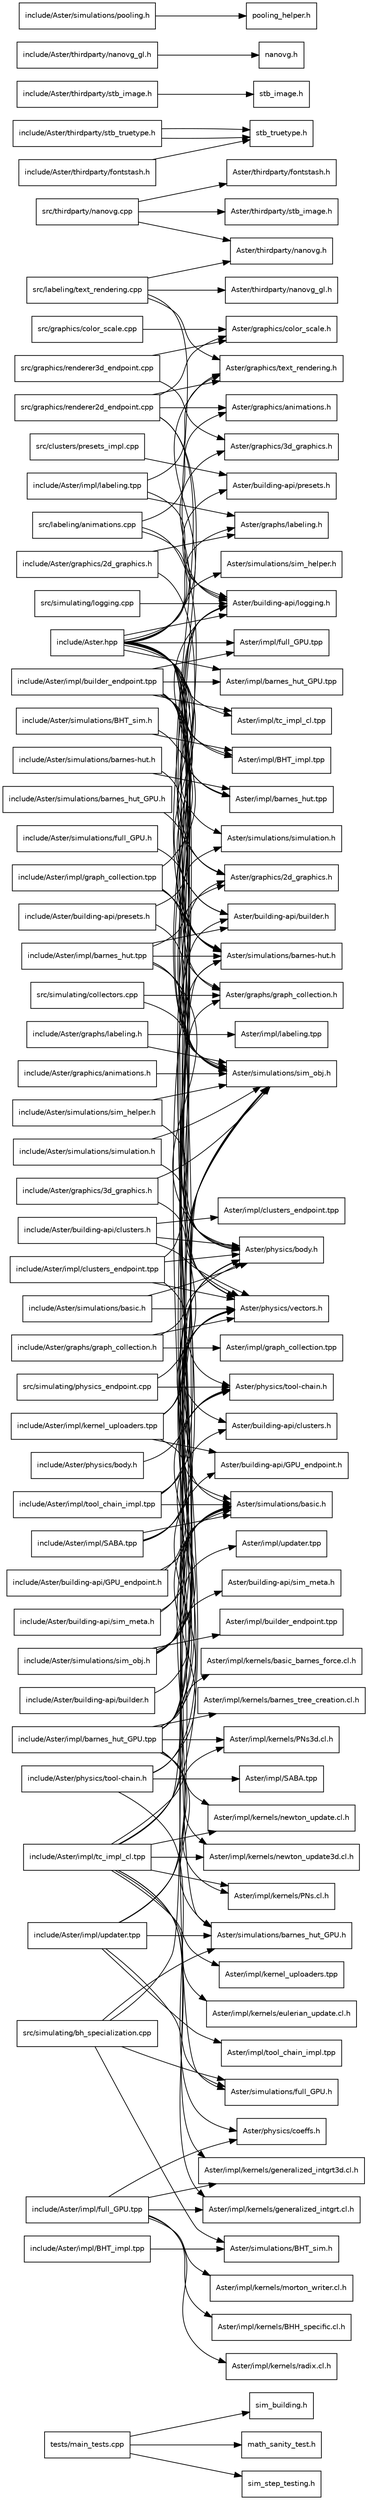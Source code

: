 digraph Dependencies {
  rankdir=LR;
  node [shape=box, fontname="Helvetica", fontsize=10];
  "tests/main_tests.cpp" -> "sim_building.h";
  "tests/main_tests.cpp" -> "math_sanity_test.h";
  "tests/main_tests.cpp" -> "sim_step_testing.h";
  "include/Aster.hpp" -> "Aster/graphics/3d_graphics.h";
  "include/Aster.hpp" -> "Aster/graphics/2d_graphics.h";
  "include/Aster.hpp" -> "Aster/graphics/text_rendering.h";
  "include/Aster.hpp" -> "Aster/physics/body.h";
  "include/Aster.hpp" -> "Aster/physics/vectors.h";
  "include/Aster.hpp" -> "Aster/physics/tool-chain.h";
  "include/Aster.hpp" -> "Aster/graphs/labeling.h";
  "include/Aster.hpp" -> "Aster/building-api/builder.h";
  "include/Aster.hpp" -> "Aster/building-api/presets.h";
  "include/Aster.hpp" -> "Aster/building-api/logging.h";
  "include/Aster.hpp" -> "Aster/simulations/sim_helper.h";
  "include/Aster.hpp" -> "Aster/simulations/sim_obj.h";
  "include/Aster.hpp" -> "Aster/simulations/barnes-hut.h";
  "include/Aster.hpp" -> "Aster/simulations/barnes_hut_GPU.h";
  "include/Aster.hpp" -> "Aster/simulations/simulation.h";
  "include/Aster.hpp" -> "Aster/simulations/full_GPU.h";
  "include/Aster.hpp" -> "Aster/impl/tc_impl_cl.tpp";
  "include/Aster.hpp" -> "Aster/impl/barnes_hut.tpp";
  "include/Aster.hpp" -> "Aster/impl/full_GPU.tpp";
  "include/Aster.hpp" -> "Aster/impl/BHT_impl.tpp";
  "include/Aster.hpp" -> "Aster/impl/barnes_hut_GPU.tpp";
  "include/Aster/thirdparty/stb_truetype.h" -> "stb_truetype.h";
  "include/Aster/thirdparty/stb_truetype.h" -> "stb_truetype.h";
  "include/Aster/thirdparty/stb_image.h" -> "stb_image.h";
  "include/Aster/thirdparty/nanovg_gl.h" -> "nanovg.h";
  "include/Aster/thirdparty/fontstash.h" -> "stb_truetype.h";
  "include/Aster/physics/body.h" -> "Aster/physics/vectors.h";
  "include/Aster/physics/tool-chain.h" -> "Aster/physics/body.h";
  "include/Aster/physics/tool-chain.h" -> "Aster/physics/coeffs.h";
  "include/Aster/physics/tool-chain.h" -> "Aster/simulations/basic.h";
  "include/Aster/physics/tool-chain.h" -> "Aster/impl/SABA.tpp";
  "include/Aster/graphics/animations.h" -> "Aster/simulations/sim_obj.h";
  "include/Aster/graphics/3d_graphics.h" -> "Aster/physics/vectors.h";
  "include/Aster/graphics/3d_graphics.h" -> "Aster/simulations/sim_obj.h";
  "include/Aster/graphics/2d_graphics.h" -> "Aster/simulations/sim_obj.h";
  "include/Aster/graphics/2d_graphics.h" -> "Aster/graphs/labeling.h";
  "include/Aster/impl/updater.tpp" -> "Aster/simulations/basic.h";
  "include/Aster/impl/updater.tpp" -> "Aster/impl/tool_chain_impl.tpp";
  "include/Aster/impl/updater.tpp" -> "Aster/simulations/barnes-hut.h";
  "include/Aster/impl/updater.tpp" -> "Aster/simulations/barnes_hut_GPU.h";
  "include/Aster/impl/updater.tpp" -> "Aster/simulations/full_GPU.h";
  "include/Aster/impl/barnes_hut_GPU.tpp" -> "Aster/simulations/sim_obj.h";
  "include/Aster/impl/barnes_hut_GPU.tpp" -> "Aster/building-api/builder.h";
  "include/Aster/impl/barnes_hut_GPU.tpp" -> "Aster/graphics/2d_graphics.h";
  "include/Aster/impl/barnes_hut_GPU.tpp" -> "Aster/physics/vectors.h";
  "include/Aster/impl/barnes_hut_GPU.tpp" -> "Aster/physics/body.h";
  "include/Aster/impl/barnes_hut_GPU.tpp" -> "Aster/simulations/barnes_hut_GPU.h";
  "include/Aster/impl/barnes_hut_GPU.tpp" -> "Aster/building-api/GPU_endpoint.h";
  "include/Aster/impl/barnes_hut_GPU.tpp" -> "Aster/impl/kernels/PNs.cl.h";
  "include/Aster/impl/barnes_hut_GPU.tpp" -> "Aster/impl/kernels/PNs3d.cl.h";
  "include/Aster/impl/barnes_hut_GPU.tpp" -> "Aster/impl/kernels/newton_update.cl.h";
  "include/Aster/impl/barnes_hut_GPU.tpp" -> "Aster/impl/kernels/newton_update3d.cl.h";
  "include/Aster/impl/barnes_hut_GPU.tpp" -> "Aster/impl/kernels/barnes_tree_creation.cl.h";
  "include/Aster/impl/barnes_hut_GPU.tpp" -> "Aster/impl/kernels/basic_barnes_force.cl.h";
  "include/Aster/impl/builder_endpoint.tpp" -> "Aster/simulations/sim_obj.h";
  "include/Aster/impl/builder_endpoint.tpp" -> "Aster/simulations/basic.h";
  "include/Aster/impl/builder_endpoint.tpp" -> "Aster/building-api/builder.h";
  "include/Aster/impl/builder_endpoint.tpp" -> "Aster/graphs/graph_collection.h";
  "include/Aster/impl/builder_endpoint.tpp" -> "Aster/impl/barnes_hut.tpp";
  "include/Aster/impl/builder_endpoint.tpp" -> "Aster/impl/BHT_impl.tpp";
  "include/Aster/impl/builder_endpoint.tpp" -> "Aster/impl/tc_impl_cl.tpp";
  "include/Aster/impl/builder_endpoint.tpp" -> "Aster/impl/full_GPU.tpp";
  "include/Aster/impl/builder_endpoint.tpp" -> "Aster/impl/barnes_hut_GPU.tpp";
  "include/Aster/impl/barnes_hut.tpp" -> "Aster/simulations/sim_obj.h";
  "include/Aster/impl/barnes_hut.tpp" -> "Aster/building-api/builder.h";
  "include/Aster/impl/barnes_hut.tpp" -> "Aster/graphics/2d_graphics.h";
  "include/Aster/impl/barnes_hut.tpp" -> "Aster/physics/vectors.h";
  "include/Aster/impl/barnes_hut.tpp" -> "Aster/physics/body.h";
  "include/Aster/impl/barnes_hut.tpp" -> "Aster/simulations/barnes-hut.h";
  "include/Aster/impl/tc_impl_cl.tpp" -> "Aster/building-api/logging.h";
  "include/Aster/impl/tc_impl_cl.tpp" -> "Aster/simulations/basic.h";
  "include/Aster/impl/tc_impl_cl.tpp" -> "Aster/simulations/sim_obj.h";
  "include/Aster/impl/tc_impl_cl.tpp" -> "Aster/impl/kernels/eulerian_update.cl.h";
  "include/Aster/impl/tc_impl_cl.tpp" -> "Aster/impl/kernels/generalized_intgrt.cl.h";
  "include/Aster/impl/tc_impl_cl.tpp" -> "Aster/impl/kernels/generalized_intgrt3d.cl.h";
  "include/Aster/impl/tc_impl_cl.tpp" -> "Aster/impl/kernels/newton_update.cl.h";
  "include/Aster/impl/tc_impl_cl.tpp" -> "Aster/impl/kernels/newton_update3d.cl.h";
  "include/Aster/impl/tc_impl_cl.tpp" -> "Aster/impl/kernels/PNs.cl.h";
  "include/Aster/impl/tc_impl_cl.tpp" -> "Aster/impl/kernels/PNs3d.cl.h";
  "include/Aster/impl/tc_impl_cl.tpp" -> "Aster/impl/kernel_uploaders.tpp";
  "include/Aster/impl/labeling.tpp" -> "Aster/graphs/labeling.h";
  "include/Aster/impl/labeling.tpp" -> "Aster/graphics/text_rendering.h";
  "include/Aster/impl/labeling.tpp" -> "Aster/building-api/logging.h";
  "include/Aster/impl/kernel_uploaders.tpp" -> "Aster/building-api/logging.h";
  "include/Aster/impl/kernel_uploaders.tpp" -> "Aster/building-api/GPU_endpoint.h";
  "include/Aster/impl/kernel_uploaders.tpp" -> "Aster/simulations/basic.h";
  "include/Aster/impl/kernel_uploaders.tpp" -> "Aster/simulations/sim_obj.h";
  "include/Aster/impl/full_GPU.tpp" -> "Aster/physics/coeffs.h";
  "include/Aster/impl/full_GPU.tpp" -> "Aster/impl/kernels/BHH_specific.cl.h";
  "include/Aster/impl/full_GPU.tpp" -> "Aster/impl/kernels/radix.cl.h";
  "include/Aster/impl/full_GPU.tpp" -> "Aster/impl/kernels/generalized_intgrt.cl.h";
  "include/Aster/impl/full_GPU.tpp" -> "Aster/impl/kernels/generalized_intgrt3d.cl.h";
  "include/Aster/impl/full_GPU.tpp" -> "Aster/impl/kernels/morton_writer.cl.h";
  "include/Aster/impl/tool_chain_impl.tpp" -> "Aster/physics/tool-chain.h";
  "include/Aster/impl/tool_chain_impl.tpp" -> "Aster/physics/vectors.h";
  "include/Aster/impl/tool_chain_impl.tpp" -> "Aster/simulations/sim_obj.h";
  "include/Aster/impl/tool_chain_impl.tpp" -> "Aster/simulations/basic.h";
  "include/Aster/impl/clusters_endpoint.tpp" -> "Aster/building-api/clusters.h";
  "include/Aster/impl/clusters_endpoint.tpp" -> "Aster/physics/vectors.h";
  "include/Aster/impl/clusters_endpoint.tpp" -> "Aster/physics/body.h";
  "include/Aster/impl/clusters_endpoint.tpp" -> "Aster/building-api/logging.h";
  "include/Aster/impl/SABA.tpp" -> "Aster/physics/tool-chain.h";
  "include/Aster/impl/SABA.tpp" -> "Aster/physics/vectors.h";
  "include/Aster/impl/SABA.tpp" -> "Aster/simulations/sim_obj.h";
  "include/Aster/impl/SABA.tpp" -> "Aster/simulations/basic.h";
  "include/Aster/impl/BHT_impl.tpp" -> "Aster/simulations/BHT_sim.h";
  "include/Aster/impl/graph_collection.tpp" -> "Aster/graphs/graph_collection.h";
  "include/Aster/impl/graph_collection.tpp" -> "Aster/simulations/sim_obj.h";
  "include/Aster/impl/graph_collection.tpp" -> "Aster/physics/body.h";
  "include/Aster/impl/graph_collection.tpp" -> "Aster/building-api/logging.h";
  "include/Aster/building-api/sim_meta.h" -> "Aster/simulations/basic.h";
  "include/Aster/building-api/sim_meta.h" -> "Aster/physics/vectors.h";
  "include/Aster/building-api/GPU_endpoint.h" -> "Aster/physics/body.h";
  "include/Aster/building-api/GPU_endpoint.h" -> "Aster/simulations/basic.h";
  "include/Aster/building-api/builder.h" -> "Aster/simulations/basic.h";
  "include/Aster/building-api/presets.h" -> "Aster/physics/body.h";
  "include/Aster/building-api/presets.h" -> "Aster/simulations/simulation.h";
  "include/Aster/building-api/clusters.h" -> "Aster/physics/vectors.h";
  "include/Aster/building-api/clusters.h" -> "Aster/physics/body.h";
  "include/Aster/building-api/clusters.h" -> "Aster/impl/clusters_endpoint.tpp";
  "include/Aster/simulations/sim_helper.h" -> "Aster/physics/body.h";
  "include/Aster/simulations/sim_helper.h" -> "Aster/simulations/sim_obj.h";
  "include/Aster/simulations/sim_obj.h" -> "Aster/physics/vectors.h";
  "include/Aster/simulations/sim_obj.h" -> "Aster/simulations/basic.h";
  "include/Aster/simulations/sim_obj.h" -> "Aster/building-api/clusters.h";
  "include/Aster/simulations/sim_obj.h" -> "Aster/building-api/sim_meta.h";
  "include/Aster/simulations/sim_obj.h" -> "Aster/physics/tool-chain.h";
  "include/Aster/simulations/sim_obj.h" -> "Aster/graphs/graph_collection.h";
  "include/Aster/simulations/sim_obj.h" -> "Aster/impl/builder_endpoint.tpp";
  "include/Aster/simulations/sim_obj.h" -> "Aster/impl/updater.tpp";
  "include/Aster/simulations/simulation.h" -> "Aster/simulations/sim_obj.h";
  "include/Aster/simulations/simulation.h" -> "Aster/physics/body.h";
  "include/Aster/simulations/barnes_hut_GPU.h" -> "Aster/simulations/barnes-hut.h";
  "include/Aster/simulations/full_GPU.h" -> "Aster/simulations/barnes-hut.h";
  "include/Aster/simulations/barnes-hut.h" -> "Aster/simulations/sim_obj.h";
  "include/Aster/simulations/barnes-hut.h" -> "Aster/impl/barnes_hut.tpp";
  "include/Aster/simulations/basic.h" -> "Aster/physics/body.h";
  "include/Aster/simulations/basic.h" -> "Aster/physics/vectors.h";
  "include/Aster/simulations/BHT_sim.h" -> "Aster/simulations/barnes-hut.h";
  "include/Aster/simulations/BHT_sim.h" -> "Aster/impl/BHT_impl.tpp";
  "include/Aster/simulations/pooling.h" -> "pooling_helper.h";
  "include/Aster/graphs/labeling.h" -> "Aster/simulations/sim_obj.h";
  "include/Aster/graphs/labeling.h" -> "Aster/impl/labeling.tpp";
  "include/Aster/graphs/graph_collection.h" -> "Aster/physics/body.h";
  "include/Aster/graphs/graph_collection.h" -> "Aster/physics/vectors.h";
  "include/Aster/graphs/graph_collection.h" -> "Aster/impl/graph_collection.tpp";
  "src/simulating/physics_endpoint.cpp" -> "Aster/simulations/sim_obj.h";
  "src/simulating/physics_endpoint.cpp" -> "Aster/physics/tool-chain.h";
  "src/simulating/logging.cpp" -> "Aster/building-api/logging.h";
  "src/simulating/bh_specialization.cpp" -> "Aster/simulations/barnes-hut.h";
  "src/simulating/bh_specialization.cpp" -> "Aster/simulations/barnes_hut_GPU.h";
  "src/simulating/bh_specialization.cpp" -> "Aster/simulations/full_GPU.h";
  "src/simulating/bh_specialization.cpp" -> "Aster/simulations/BHT_sim.h";
  "src/simulating/collectors.cpp" -> "Aster/graphs/graph_collection.h";
  "src/simulating/collectors.cpp" -> "Aster/simulations/sim_obj.h";
  "src/thirdparty/nanovg.cpp" -> "Aster/thirdparty/nanovg.h";
  "src/thirdparty/nanovg.cpp" -> "Aster/thirdparty/fontstash.h";
  "src/thirdparty/nanovg.cpp" -> "Aster/thirdparty/stb_image.h";
  "src/graphics/renderer3d_endpoint.cpp" -> "Aster/graphics/3d_graphics.h";
  "src/graphics/renderer3d_endpoint.cpp" -> "Aster/graphics/color_scale.h";
  "src/graphics/color_scale.cpp" -> "Aster/graphics/color_scale.h";
  "src/graphics/renderer2d_endpoint.cpp" -> "Aster/graphics/2d_graphics.h";
  "src/graphics/renderer2d_endpoint.cpp" -> "Aster/graphics/color_scale.h";
  "src/graphics/renderer2d_endpoint.cpp" -> "Aster/graphics/animations.h";
  "src/graphics/renderer2d_endpoint.cpp" -> "Aster/simulations/barnes-hut.h";
  "src/graphics/renderer2d_endpoint.cpp" -> "Aster/graphics/text_rendering.h";
  "src/labeling/text_rendering.cpp" -> "Aster/graphics/text_rendering.h";
  "src/labeling/text_rendering.cpp" -> "Aster/building-api/logging.h";
  "src/labeling/text_rendering.cpp" -> "Aster/thirdparty/nanovg.h";
  "src/labeling/text_rendering.cpp" -> "Aster/thirdparty/nanovg_gl.h";
  "src/labeling/animations.cpp" -> "Aster/graphics/animations.h";
  "src/labeling/animations.cpp" -> "Aster/simulations/sim_obj.h";
  "src/labeling/animations.cpp" -> "Aster/building-api/logging.h";
  "src/clusters/presets_impl.cpp" -> "Aster/building-api/presets.h";
}
